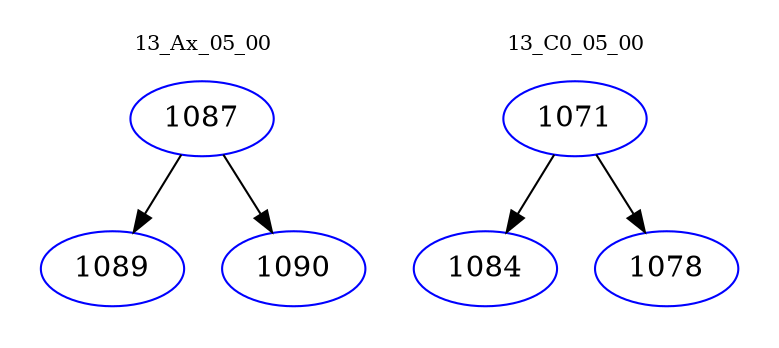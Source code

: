 digraph{
subgraph cluster_0 {
color = white
label = "13_Ax_05_00";
fontsize=10;
T0_1087 [label="1087", color="blue"]
T0_1087 -> T0_1089 [color="black"]
T0_1089 [label="1089", color="blue"]
T0_1087 -> T0_1090 [color="black"]
T0_1090 [label="1090", color="blue"]
}
subgraph cluster_1 {
color = white
label = "13_C0_05_00";
fontsize=10;
T1_1071 [label="1071", color="blue"]
T1_1071 -> T1_1084 [color="black"]
T1_1084 [label="1084", color="blue"]
T1_1071 -> T1_1078 [color="black"]
T1_1078 [label="1078", color="blue"]
}
}
